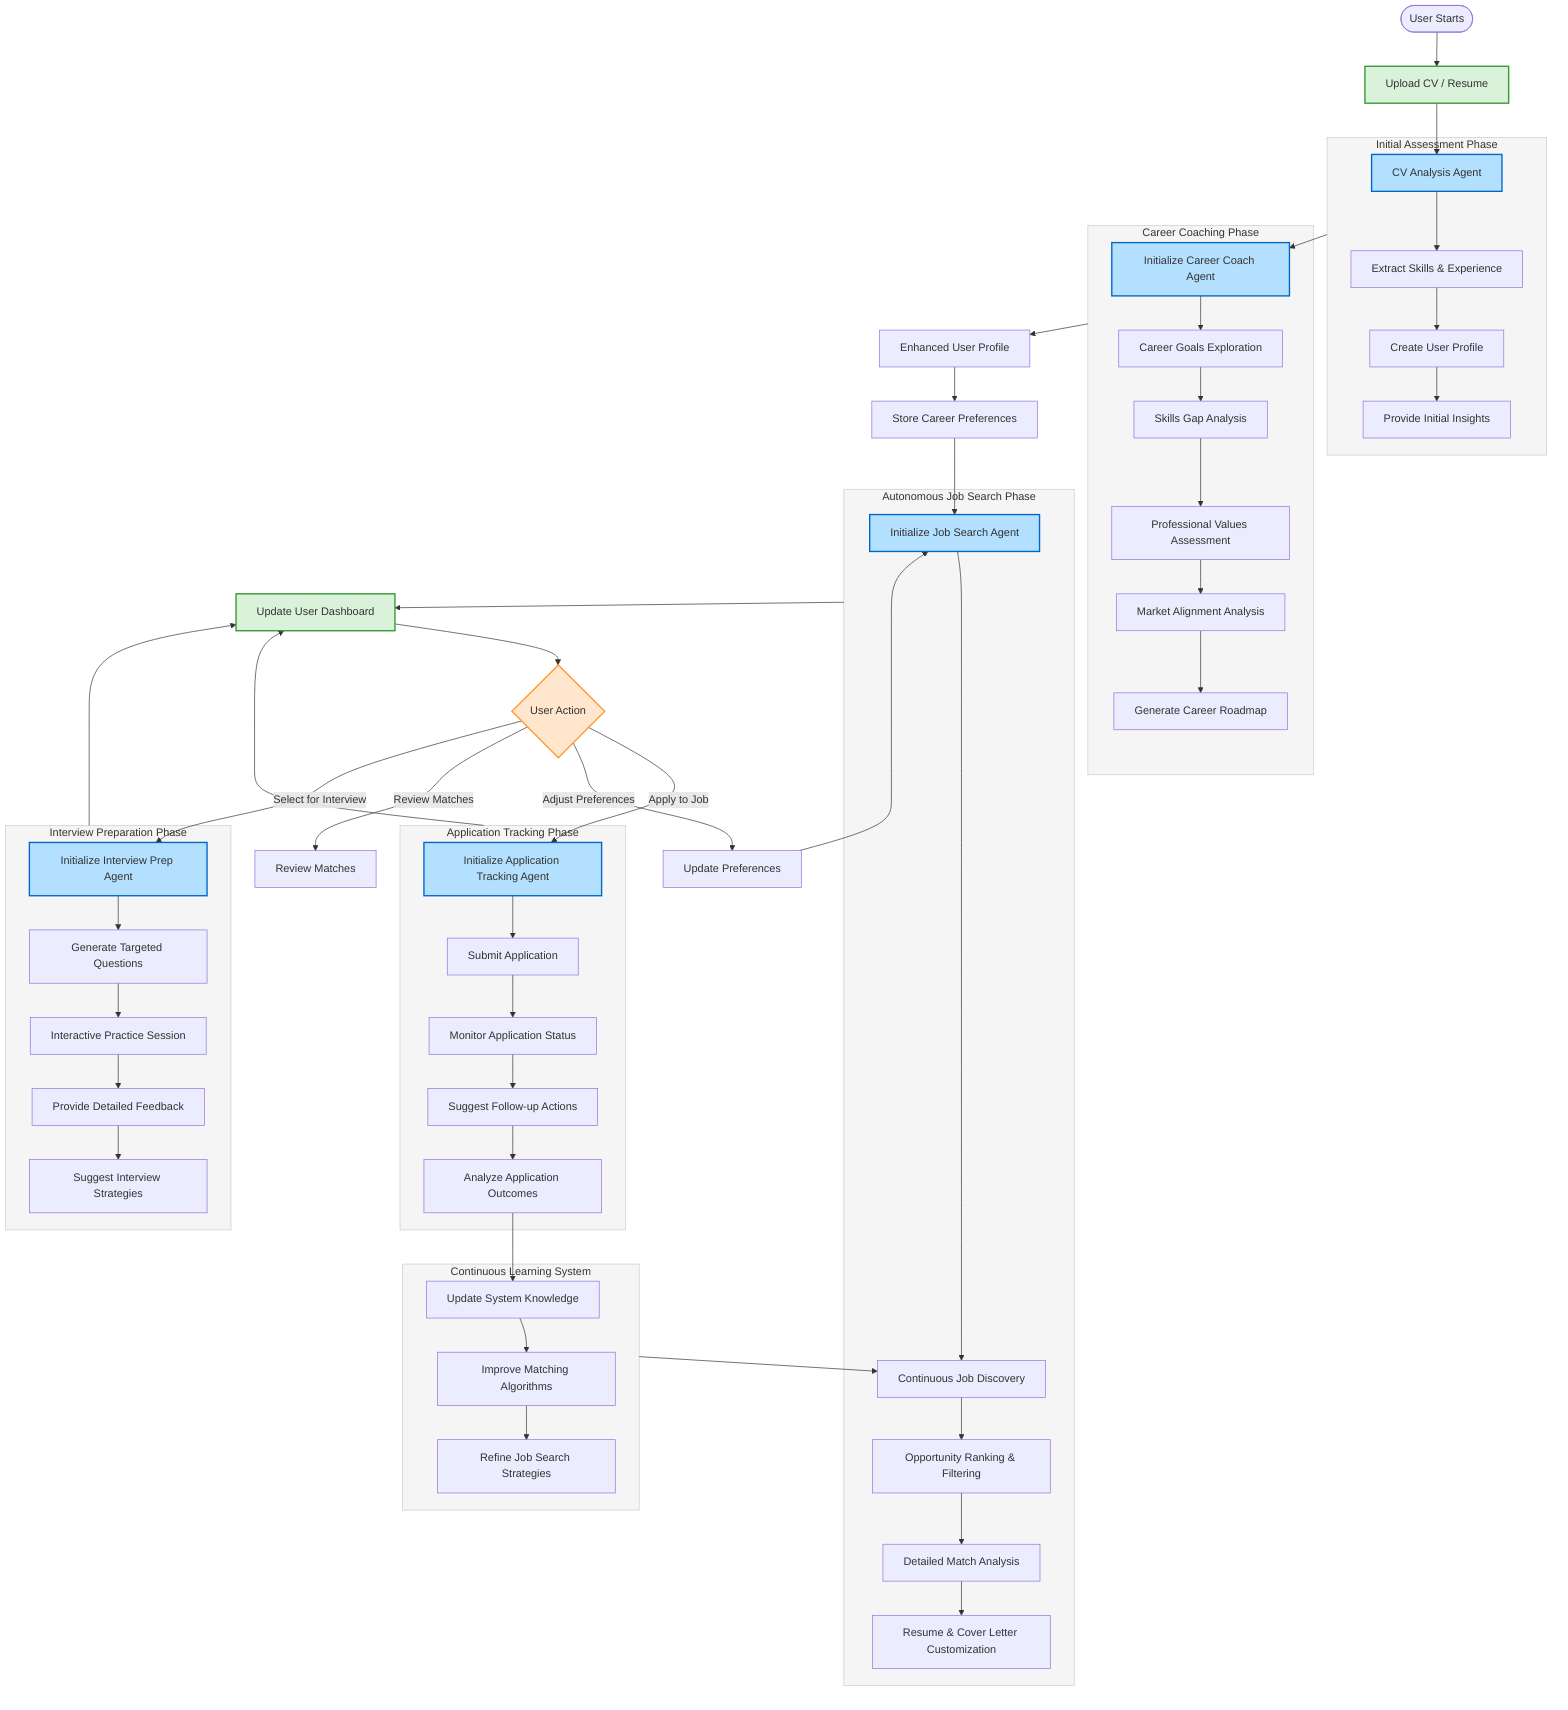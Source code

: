 flowchart TD
    Start([User Starts]) --> CV_Upload[Upload CV / Resume]
    CV_Upload --> CV_Analysis[CV Analysis Agent]
    
    subgraph Initial_Assessment [Initial Assessment Phase]
        CV_Analysis --> Extract_Skills[Extract Skills & Experience]
        Extract_Skills --> Profile_Creation[Create User Profile]
        Profile_Creation --> Initial_Feedback[Provide Initial Insights]
    end
    
    Initial_Assessment --> Career_Coach_Init[Initialize Career Coach Agent]
    
    subgraph Career_Coaching [Career Coaching Phase]
        Career_Coach_Init --> Goals_Exploration[Career Goals Exploration]
        Goals_Exploration --> Skills_Gap[Skills Gap Analysis]
        Skills_Gap --> Values_Assessment[Professional Values Assessment]
        Values_Assessment --> Market_Alignment[Market Alignment Analysis]
        Market_Alignment --> Career_Roadmap[Generate Career Roadmap]
    end
    
    Career_Coaching --> Profile_Enhance[Enhanced User Profile]
    Profile_Enhance --> Preference_Store[Store Career Preferences]
    
    Preference_Store --> Job_Search_Init[Initialize Job Search Agent]
    
    subgraph Autonomous_JobSearch [Autonomous Job Search Phase]
        Job_Search_Init --> Continuous_Search[Continuous Job Discovery]
        Continuous_Search --> Opportunity_Ranking[Opportunity Ranking & Filtering]
        Opportunity_Ranking --> Match_Analysis[Detailed Match Analysis]
        Match_Analysis --> Document_Customization[Resume & Cover Letter Customization]
    end
    
    Autonomous_JobSearch --> User_Dashboard[Update User Dashboard]
    
    User_Dashboard --> UserAction{User Action}
    UserAction -->|Apply to Job| Application_Init[Initialize Application Tracking Agent]
    UserAction -->|Adjust Preferences| Preference_Update[Update Preferences]
    UserAction -->|Review Matches| Review_Process[Review Matches]
    UserAction -->|Select for Interview| Interview_Prep[Initialize Interview Prep Agent]
    
    Preference_Update --> Job_Search_Init
    
    subgraph Application_Tracking [Application Tracking Phase]
        Application_Init --> Submit_Application[Submit Application]
        Submit_Application --> Monitor_Status[Monitor Application Status]
        Monitor_Status --> Follow_Up[Suggest Follow-up Actions]
        Follow_Up --> Outcome_Analysis[Analyze Application Outcomes]
    end
    
    subgraph Interview_Preparation [Interview Preparation Phase]
        Interview_Prep --> Generate_Questions[Generate Targeted Questions]
        Generate_Questions --> Practice_Session[Interactive Practice Session]
        Practice_Session --> Feedback_Analysis[Provide Detailed Feedback]
        Feedback_Analysis --> Strategy_Suggestions[Suggest Interview Strategies]
    end
    
    Application_Tracking --> User_Dashboard
    Interview_Preparation --> User_Dashboard
    
    subgraph Learning_System [Continuous Learning System]
        Outcome_Analysis --> System_Learning[Update System Knowledge]
        System_Learning --> Improve_Matching[Improve Matching Algorithms]
        Improve_Matching --> Refine_Strategies[Refine Job Search Strategies]
    end
    
    Learning_System --> Continuous_Search
    
    classDef agentNode fill:#b3e0ff,stroke:#0066cc,stroke-width:2px
    classDef userNode fill:#d9f2d9,stroke:#339933,stroke-width:2px
    classDef phaseBox fill:#f5f5f5,stroke:#cccccc,stroke-width:1px
    classDef decisionNode fill:#ffe6cc,stroke:#ff9933,stroke-width:2px
    
    class CV_Analysis,Career_Coach_Init,Job_Search_Init,Application_Init,Interview_Prep agentNode
    class CV_Upload,UserAction,User_Dashboard userNode
    class Initial_Assessment,Career_Coaching,Autonomous_JobSearch,Application_Tracking,Interview_Preparation,Learning_System phaseBox
    class UserAction decisionNode